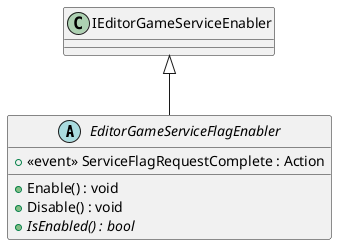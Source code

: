 @startuml
abstract class EditorGameServiceFlagEnabler {
    + Enable() : void
    + Disable() : void
    + {abstract} IsEnabled() : bool
    +  <<event>> ServiceFlagRequestComplete : Action 
}
IEditorGameServiceEnabler <|-- EditorGameServiceFlagEnabler
@enduml
